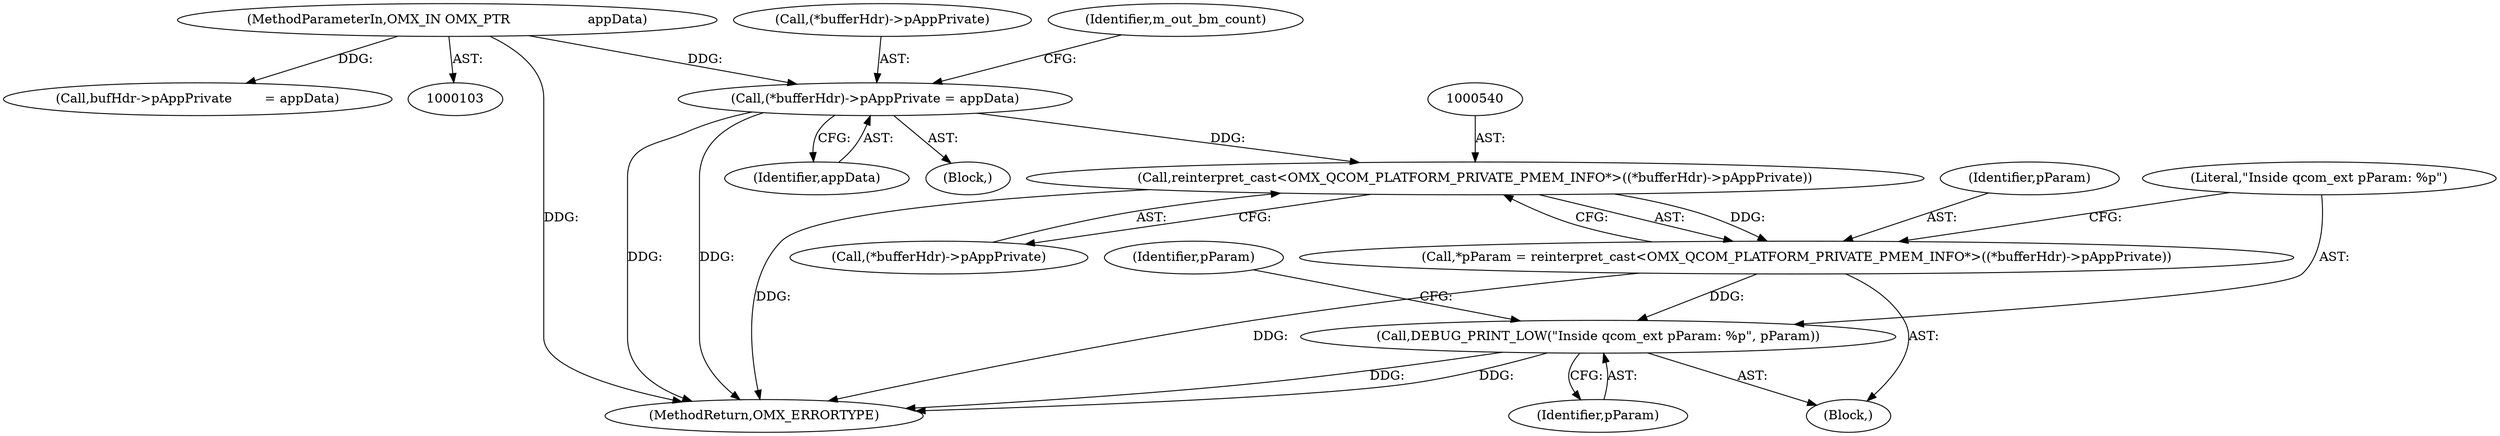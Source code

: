 digraph "0_Android_89913d7df36dbeb458ce165856bd6505a2ec647d_0@pointer" {
"1000385" [label="(Call,(*bufferHdr)->pAppPrivate = appData)"];
"1000107" [label="(MethodParameterIn,OMX_IN OMX_PTR                   appData)"];
"1000539" [label="(Call,reinterpret_cast<OMX_QCOM_PLATFORM_PRIVATE_PMEM_INFO*>((*bufferHdr)->pAppPrivate))"];
"1000537" [label="(Call,*pParam = reinterpret_cast<OMX_QCOM_PLATFORM_PRIVATE_PMEM_INFO*>((*bufferHdr)->pAppPrivate))"];
"1000545" [label="(Call,DEBUG_PRINT_LOW(\"Inside qcom_ext pParam: %p\", pParam))"];
"1000541" [label="(Call,(*bufferHdr)->pAppPrivate)"];
"1000370" [label="(Block,)"];
"1000646" [label="(MethodReturn,OMX_ERRORTYPE)"];
"1000535" [label="(Block,)"];
"1000537" [label="(Call,*pParam = reinterpret_cast<OMX_QCOM_PLATFORM_PRIVATE_PMEM_INFO*>((*bufferHdr)->pAppPrivate))"];
"1000390" [label="(Identifier,appData)"];
"1000107" [label="(MethodParameterIn,OMX_IN OMX_PTR                   appData)"];
"1000538" [label="(Identifier,pParam)"];
"1000547" [label="(Identifier,pParam)"];
"1000386" [label="(Call,(*bufferHdr)->pAppPrivate)"];
"1000539" [label="(Call,reinterpret_cast<OMX_QCOM_PLATFORM_PRIVATE_PMEM_INFO*>((*bufferHdr)->pAppPrivate))"];
"1000546" [label="(Literal,\"Inside qcom_ext pParam: %p\")"];
"1000280" [label="(Call,bufHdr->pAppPrivate        = appData)"];
"1000385" [label="(Call,(*bufferHdr)->pAppPrivate = appData)"];
"1000545" [label="(Call,DEBUG_PRINT_LOW(\"Inside qcom_ext pParam: %p\", pParam))"];
"1000393" [label="(Identifier,m_out_bm_count)"];
"1000549" [label="(Identifier,pParam)"];
"1000385" -> "1000370"  [label="AST: "];
"1000385" -> "1000390"  [label="CFG: "];
"1000386" -> "1000385"  [label="AST: "];
"1000390" -> "1000385"  [label="AST: "];
"1000393" -> "1000385"  [label="CFG: "];
"1000385" -> "1000646"  [label="DDG: "];
"1000385" -> "1000646"  [label="DDG: "];
"1000107" -> "1000385"  [label="DDG: "];
"1000385" -> "1000539"  [label="DDG: "];
"1000107" -> "1000103"  [label="AST: "];
"1000107" -> "1000646"  [label="DDG: "];
"1000107" -> "1000280"  [label="DDG: "];
"1000539" -> "1000537"  [label="AST: "];
"1000539" -> "1000541"  [label="CFG: "];
"1000540" -> "1000539"  [label="AST: "];
"1000541" -> "1000539"  [label="AST: "];
"1000537" -> "1000539"  [label="CFG: "];
"1000539" -> "1000646"  [label="DDG: "];
"1000539" -> "1000537"  [label="DDG: "];
"1000537" -> "1000535"  [label="AST: "];
"1000538" -> "1000537"  [label="AST: "];
"1000546" -> "1000537"  [label="CFG: "];
"1000537" -> "1000646"  [label="DDG: "];
"1000537" -> "1000545"  [label="DDG: "];
"1000545" -> "1000535"  [label="AST: "];
"1000545" -> "1000547"  [label="CFG: "];
"1000546" -> "1000545"  [label="AST: "];
"1000547" -> "1000545"  [label="AST: "];
"1000549" -> "1000545"  [label="CFG: "];
"1000545" -> "1000646"  [label="DDG: "];
"1000545" -> "1000646"  [label="DDG: "];
}
